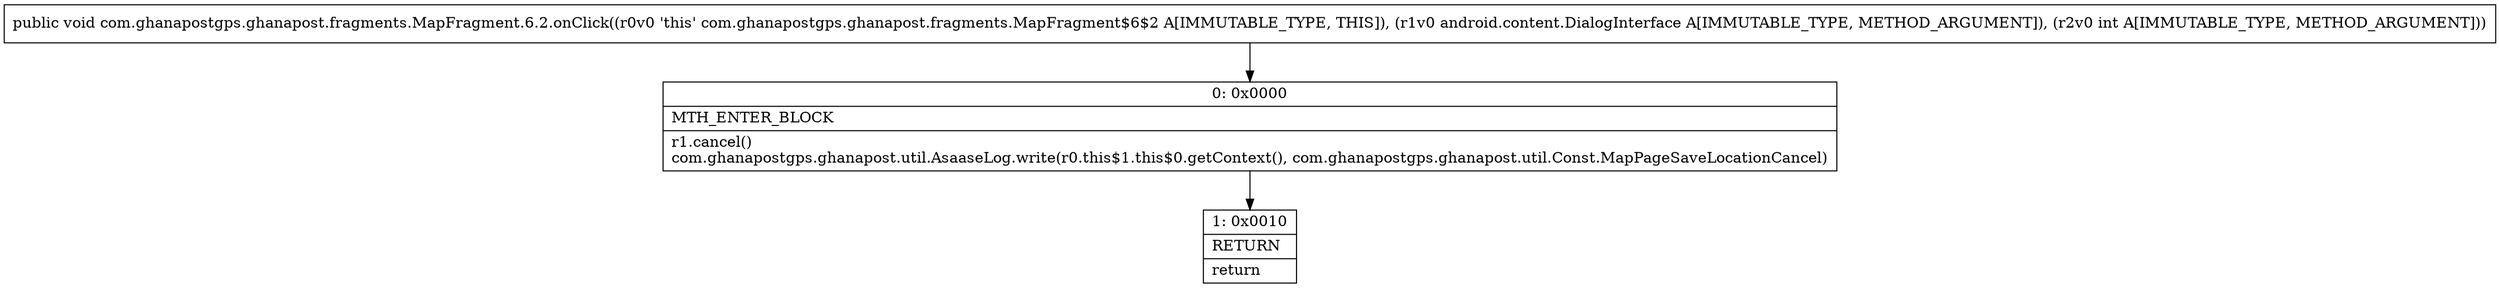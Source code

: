 digraph "CFG forcom.ghanapostgps.ghanapost.fragments.MapFragment.6.2.onClick(Landroid\/content\/DialogInterface;I)V" {
Node_0 [shape=record,label="{0\:\ 0x0000|MTH_ENTER_BLOCK\l|r1.cancel()\lcom.ghanapostgps.ghanapost.util.AsaaseLog.write(r0.this$1.this$0.getContext(), com.ghanapostgps.ghanapost.util.Const.MapPageSaveLocationCancel)\l}"];
Node_1 [shape=record,label="{1\:\ 0x0010|RETURN\l|return\l}"];
MethodNode[shape=record,label="{public void com.ghanapostgps.ghanapost.fragments.MapFragment.6.2.onClick((r0v0 'this' com.ghanapostgps.ghanapost.fragments.MapFragment$6$2 A[IMMUTABLE_TYPE, THIS]), (r1v0 android.content.DialogInterface A[IMMUTABLE_TYPE, METHOD_ARGUMENT]), (r2v0 int A[IMMUTABLE_TYPE, METHOD_ARGUMENT])) }"];
MethodNode -> Node_0;
Node_0 -> Node_1;
}

